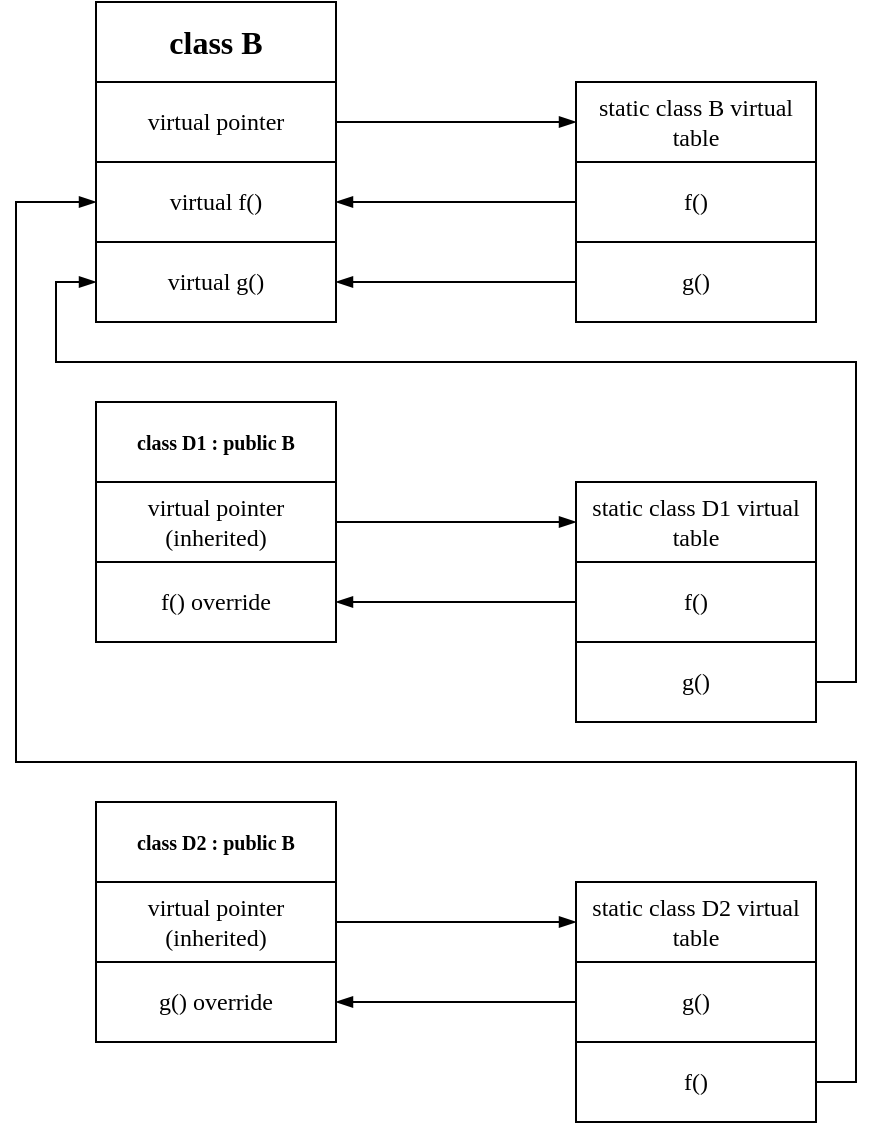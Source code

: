 <mxfile version="22.0.4" type="device">
  <diagram name="Страница — 1" id="gwsFE-EOCy1Aly3XYbYx">
    <mxGraphModel dx="1195" dy="658" grid="0" gridSize="10" guides="1" tooltips="1" connect="1" arrows="1" fold="1" page="1" pageScale="1" pageWidth="827" pageHeight="1169" math="0" shadow="0">
      <root>
        <mxCell id="0" />
        <mxCell id="1" parent="0" />
        <mxCell id="kzDz4dyFz_1thcPkQitu-1" value="&lt;b&gt;&lt;font face=&quot;Verdana&quot; style=&quot;font-size: 16px;&quot;&gt;class B&lt;/font&gt;&lt;/b&gt;" style="rounded=0;whiteSpace=wrap;html=1;" vertex="1" parent="1">
          <mxGeometry x="160" y="200" width="120" height="40" as="geometry" />
        </mxCell>
        <mxCell id="kzDz4dyFz_1thcPkQitu-2" value="&lt;font face=&quot;Verdana&quot;&gt;virtual pointer&lt;/font&gt;" style="rounded=0;whiteSpace=wrap;html=1;" vertex="1" parent="1">
          <mxGeometry x="160" y="240" width="120" height="40" as="geometry" />
        </mxCell>
        <mxCell id="kzDz4dyFz_1thcPkQitu-5" value="&lt;font face=&quot;Verdana&quot;&gt;virtual f()&lt;/font&gt;" style="rounded=0;whiteSpace=wrap;html=1;" vertex="1" parent="1">
          <mxGeometry x="160" y="280" width="120" height="40" as="geometry" />
        </mxCell>
        <mxCell id="kzDz4dyFz_1thcPkQitu-6" value="&lt;font face=&quot;Verdana&quot;&gt;virtual g()&lt;/font&gt;" style="rounded=0;whiteSpace=wrap;html=1;" vertex="1" parent="1">
          <mxGeometry x="160" y="320" width="120" height="40" as="geometry" />
        </mxCell>
        <mxCell id="kzDz4dyFz_1thcPkQitu-7" value="&lt;b&gt;&lt;font face=&quot;Verdana&quot; style=&quot;font-size: 10px;&quot;&gt;class D1 : public B&lt;/font&gt;&lt;/b&gt;" style="rounded=0;whiteSpace=wrap;html=1;" vertex="1" parent="1">
          <mxGeometry x="160" y="400" width="120" height="40" as="geometry" />
        </mxCell>
        <mxCell id="kzDz4dyFz_1thcPkQitu-8" value="&lt;font face=&quot;Verdana&quot;&gt;virtual pointer (inherited)&lt;/font&gt;" style="rounded=0;whiteSpace=wrap;html=1;" vertex="1" parent="1">
          <mxGeometry x="160" y="440" width="120" height="40" as="geometry" />
        </mxCell>
        <mxCell id="kzDz4dyFz_1thcPkQitu-9" value="&lt;font face=&quot;Verdana&quot;&gt;f() override&lt;/font&gt;" style="rounded=0;whiteSpace=wrap;html=1;" vertex="1" parent="1">
          <mxGeometry x="160" y="480" width="120" height="40" as="geometry" />
        </mxCell>
        <mxCell id="kzDz4dyFz_1thcPkQitu-10" value="&lt;b&gt;&lt;font face=&quot;Verdana&quot; style=&quot;font-size: 10px;&quot;&gt;class D2 : public B&lt;/font&gt;&lt;/b&gt;" style="rounded=0;whiteSpace=wrap;html=1;" vertex="1" parent="1">
          <mxGeometry x="160" y="600" width="120" height="40" as="geometry" />
        </mxCell>
        <mxCell id="kzDz4dyFz_1thcPkQitu-11" value="&lt;font face=&quot;Verdana&quot;&gt;virtual pointer (inherited)&lt;/font&gt;" style="rounded=0;whiteSpace=wrap;html=1;" vertex="1" parent="1">
          <mxGeometry x="160" y="640" width="120" height="40" as="geometry" />
        </mxCell>
        <mxCell id="kzDz4dyFz_1thcPkQitu-12" value="&lt;font face=&quot;Verdana&quot;&gt;g() override&lt;/font&gt;" style="rounded=0;whiteSpace=wrap;html=1;" vertex="1" parent="1">
          <mxGeometry x="160" y="680" width="120" height="40" as="geometry" />
        </mxCell>
        <mxCell id="kzDz4dyFz_1thcPkQitu-13" value="&lt;font face=&quot;Verdana&quot;&gt;static class B virtual table&lt;/font&gt;" style="rounded=0;whiteSpace=wrap;html=1;" vertex="1" parent="1">
          <mxGeometry x="400" y="240" width="120" height="40" as="geometry" />
        </mxCell>
        <mxCell id="kzDz4dyFz_1thcPkQitu-14" value="&lt;font face=&quot;Verdana&quot;&gt;f()&lt;/font&gt;" style="rounded=0;whiteSpace=wrap;html=1;" vertex="1" parent="1">
          <mxGeometry x="400" y="280" width="120" height="40" as="geometry" />
        </mxCell>
        <mxCell id="kzDz4dyFz_1thcPkQitu-15" value="&lt;font face=&quot;Verdana&quot;&gt;g()&lt;/font&gt;" style="rounded=0;whiteSpace=wrap;html=1;" vertex="1" parent="1">
          <mxGeometry x="400" y="320" width="120" height="40" as="geometry" />
        </mxCell>
        <mxCell id="kzDz4dyFz_1thcPkQitu-16" value="" style="endArrow=blockThin;html=1;rounded=0;exitX=1;exitY=0.5;exitDx=0;exitDy=0;entryX=0;entryY=0.5;entryDx=0;entryDy=0;endFill=1;" edge="1" parent="1" source="kzDz4dyFz_1thcPkQitu-2" target="kzDz4dyFz_1thcPkQitu-13">
          <mxGeometry width="50" height="50" relative="1" as="geometry">
            <mxPoint x="370" y="230" as="sourcePoint" />
            <mxPoint x="420" y="180" as="targetPoint" />
          </mxGeometry>
        </mxCell>
        <mxCell id="kzDz4dyFz_1thcPkQitu-17" value="" style="endArrow=blockThin;html=1;rounded=0;exitX=0;exitY=0.5;exitDx=0;exitDy=0;entryX=1;entryY=0.5;entryDx=0;entryDy=0;endFill=1;" edge="1" parent="1" source="kzDz4dyFz_1thcPkQitu-14" target="kzDz4dyFz_1thcPkQitu-5">
          <mxGeometry width="50" height="50" relative="1" as="geometry">
            <mxPoint x="290" y="270" as="sourcePoint" />
            <mxPoint x="410" y="270" as="targetPoint" />
          </mxGeometry>
        </mxCell>
        <mxCell id="kzDz4dyFz_1thcPkQitu-18" value="" style="endArrow=blockThin;html=1;rounded=0;exitX=0;exitY=0.5;exitDx=0;exitDy=0;entryX=1;entryY=0.5;entryDx=0;entryDy=0;endFill=1;" edge="1" parent="1" source="kzDz4dyFz_1thcPkQitu-15" target="kzDz4dyFz_1thcPkQitu-6">
          <mxGeometry width="50" height="50" relative="1" as="geometry">
            <mxPoint x="300" y="280" as="sourcePoint" />
            <mxPoint x="420" y="280" as="targetPoint" />
          </mxGeometry>
        </mxCell>
        <mxCell id="kzDz4dyFz_1thcPkQitu-22" value="&lt;font face=&quot;Verdana&quot;&gt;static class D1 virtual table&lt;/font&gt;" style="rounded=0;whiteSpace=wrap;html=1;" vertex="1" parent="1">
          <mxGeometry x="400" y="440" width="120" height="40" as="geometry" />
        </mxCell>
        <mxCell id="kzDz4dyFz_1thcPkQitu-23" value="&lt;font face=&quot;Verdana&quot;&gt;f()&lt;/font&gt;" style="rounded=0;whiteSpace=wrap;html=1;" vertex="1" parent="1">
          <mxGeometry x="400" y="480" width="120" height="40" as="geometry" />
        </mxCell>
        <mxCell id="kzDz4dyFz_1thcPkQitu-24" value="&lt;font face=&quot;Verdana&quot;&gt;g()&lt;/font&gt;" style="rounded=0;whiteSpace=wrap;html=1;" vertex="1" parent="1">
          <mxGeometry x="400" y="520" width="120" height="40" as="geometry" />
        </mxCell>
        <mxCell id="kzDz4dyFz_1thcPkQitu-25" value="&lt;font face=&quot;Verdana&quot;&gt;static class D2 virtual table&lt;/font&gt;" style="rounded=0;whiteSpace=wrap;html=1;" vertex="1" parent="1">
          <mxGeometry x="400" y="640" width="120" height="40" as="geometry" />
        </mxCell>
        <mxCell id="kzDz4dyFz_1thcPkQitu-26" value="&lt;font face=&quot;Verdana&quot;&gt;g()&lt;/font&gt;" style="rounded=0;whiteSpace=wrap;html=1;" vertex="1" parent="1">
          <mxGeometry x="400" y="680" width="120" height="40" as="geometry" />
        </mxCell>
        <mxCell id="kzDz4dyFz_1thcPkQitu-27" value="&lt;font face=&quot;Verdana&quot;&gt;f()&lt;/font&gt;" style="rounded=0;whiteSpace=wrap;html=1;" vertex="1" parent="1">
          <mxGeometry x="400" y="720" width="120" height="40" as="geometry" />
        </mxCell>
        <mxCell id="kzDz4dyFz_1thcPkQitu-28" value="" style="endArrow=blockThin;html=1;rounded=0;exitX=0;exitY=0.5;exitDx=0;exitDy=0;entryX=1;entryY=0.5;entryDx=0;entryDy=0;endFill=1;" edge="1" parent="1" source="kzDz4dyFz_1thcPkQitu-23" target="kzDz4dyFz_1thcPkQitu-9">
          <mxGeometry width="50" height="50" relative="1" as="geometry">
            <mxPoint x="410" y="350" as="sourcePoint" />
            <mxPoint x="290" y="350" as="targetPoint" />
          </mxGeometry>
        </mxCell>
        <mxCell id="kzDz4dyFz_1thcPkQitu-29" value="" style="endArrow=blockThin;html=1;rounded=0;exitX=0;exitY=0.5;exitDx=0;exitDy=0;entryX=1;entryY=0.5;entryDx=0;entryDy=0;endFill=1;" edge="1" parent="1" source="kzDz4dyFz_1thcPkQitu-26" target="kzDz4dyFz_1thcPkQitu-12">
          <mxGeometry width="50" height="50" relative="1" as="geometry">
            <mxPoint x="410" y="510" as="sourcePoint" />
            <mxPoint x="290" y="510" as="targetPoint" />
          </mxGeometry>
        </mxCell>
        <mxCell id="kzDz4dyFz_1thcPkQitu-30" value="" style="endArrow=blockThin;html=1;rounded=0;exitX=1;exitY=0.5;exitDx=0;exitDy=0;entryX=0;entryY=0.5;entryDx=0;entryDy=0;endFill=1;" edge="1" parent="1" source="kzDz4dyFz_1thcPkQitu-11" target="kzDz4dyFz_1thcPkQitu-25">
          <mxGeometry width="50" height="50" relative="1" as="geometry">
            <mxPoint x="290" y="270" as="sourcePoint" />
            <mxPoint x="410" y="270" as="targetPoint" />
          </mxGeometry>
        </mxCell>
        <mxCell id="kzDz4dyFz_1thcPkQitu-31" value="" style="endArrow=blockThin;html=1;rounded=0;exitX=1;exitY=0.5;exitDx=0;exitDy=0;entryX=0;entryY=0.5;entryDx=0;entryDy=0;endFill=1;" edge="1" parent="1" source="kzDz4dyFz_1thcPkQitu-8" target="kzDz4dyFz_1thcPkQitu-22">
          <mxGeometry width="50" height="50" relative="1" as="geometry">
            <mxPoint x="290" y="670" as="sourcePoint" />
            <mxPoint x="410" y="670" as="targetPoint" />
          </mxGeometry>
        </mxCell>
        <mxCell id="kzDz4dyFz_1thcPkQitu-32" value="" style="endArrow=blockThin;html=1;rounded=0;exitX=1;exitY=0.5;exitDx=0;exitDy=0;entryX=0;entryY=0.5;entryDx=0;entryDy=0;endFill=1;" edge="1" parent="1" source="kzDz4dyFz_1thcPkQitu-24" target="kzDz4dyFz_1thcPkQitu-6">
          <mxGeometry width="50" height="50" relative="1" as="geometry">
            <mxPoint x="570" y="520" as="sourcePoint" />
            <mxPoint x="620" y="470" as="targetPoint" />
            <Array as="points">
              <mxPoint x="540" y="540" />
              <mxPoint x="540" y="380" />
              <mxPoint x="140" y="380" />
              <mxPoint x="140" y="340" />
            </Array>
          </mxGeometry>
        </mxCell>
        <mxCell id="kzDz4dyFz_1thcPkQitu-33" value="" style="endArrow=blockThin;html=1;rounded=0;exitX=1;exitY=0.5;exitDx=0;exitDy=0;entryX=0;entryY=0.5;entryDx=0;entryDy=0;endFill=1;" edge="1" parent="1" source="kzDz4dyFz_1thcPkQitu-27" target="kzDz4dyFz_1thcPkQitu-5">
          <mxGeometry width="50" height="50" relative="1" as="geometry">
            <mxPoint x="600" y="700" as="sourcePoint" />
            <mxPoint x="650" y="650" as="targetPoint" />
            <Array as="points">
              <mxPoint x="540" y="740" />
              <mxPoint x="540" y="580" />
              <mxPoint x="120" y="580" />
              <mxPoint x="120" y="300" />
            </Array>
          </mxGeometry>
        </mxCell>
      </root>
    </mxGraphModel>
  </diagram>
</mxfile>
